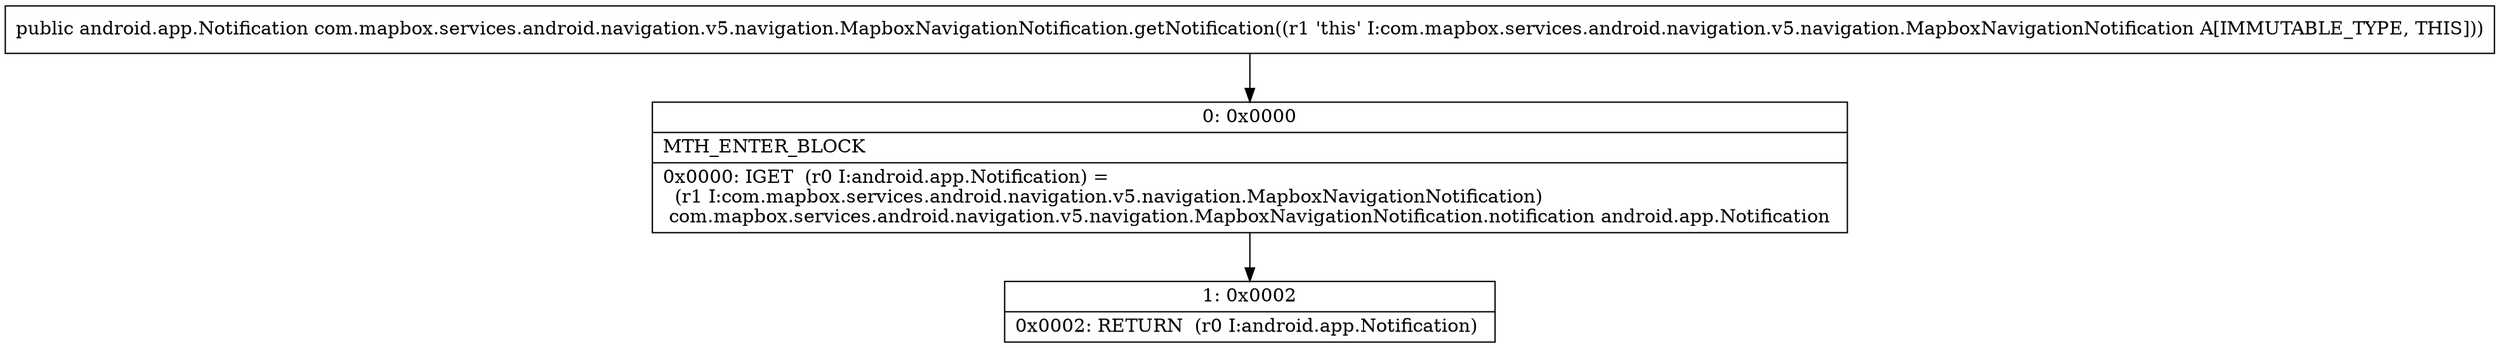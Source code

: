 digraph "CFG forcom.mapbox.services.android.navigation.v5.navigation.MapboxNavigationNotification.getNotification()Landroid\/app\/Notification;" {
Node_0 [shape=record,label="{0\:\ 0x0000|MTH_ENTER_BLOCK\l|0x0000: IGET  (r0 I:android.app.Notification) = \l  (r1 I:com.mapbox.services.android.navigation.v5.navigation.MapboxNavigationNotification)\l com.mapbox.services.android.navigation.v5.navigation.MapboxNavigationNotification.notification android.app.Notification \l}"];
Node_1 [shape=record,label="{1\:\ 0x0002|0x0002: RETURN  (r0 I:android.app.Notification) \l}"];
MethodNode[shape=record,label="{public android.app.Notification com.mapbox.services.android.navigation.v5.navigation.MapboxNavigationNotification.getNotification((r1 'this' I:com.mapbox.services.android.navigation.v5.navigation.MapboxNavigationNotification A[IMMUTABLE_TYPE, THIS])) }"];
MethodNode -> Node_0;
Node_0 -> Node_1;
}

